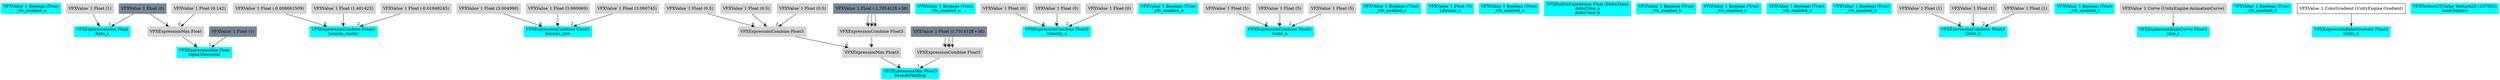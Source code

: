 digraph G {
node0 [shape="box" color="cyan" style="filled" label="VFXValue`1 Boolean (True)
_vfx_enabled_a"]
node1 [shape="box" color="cyan" style="filled" label="VFXExpressionMax Float
Rate_a"]
node2 [shape="box" color="lightgray" style="filled" label="VFXValue`1 Float (1)"]
node3 [shape="box" color="lightslategray" style="filled" label="VFXValue`1 Float (0)"]
node4 [shape="box" color="cyan" style="filled" label="VFXExpressionCombine Float3
bounds_center"]
node5 [shape="box" color="lightgray" style="filled" label="VFXValue`1 Float (-0.008661509)"]
node6 [shape="box" color="lightgray" style="filled" label="VFXValue`1 Float (1.401422)"]
node7 [shape="box" color="lightgray" style="filled" label="VFXValue`1 Float (-0.01848245)"]
node8 [shape="box" color="cyan" style="filled" label="VFXExpressionCombine Float3
bounds_size"]
node9 [shape="box" color="lightgray" style="filled" label="VFXValue`1 Float (3.004998)"]
node10 [shape="box" color="lightgray" style="filled" label="VFXValue`1 Float (3.960069)"]
node11 [shape="box" color="lightgray" style="filled" label="VFXValue`1 Float (3.060745)"]
node12 [shape="box" color="cyan" style="filled" label="VFXExpressionMin Float3
boundsPadding"]
node13 [shape="box" color="lightgray" style="filled" label="VFXExpressionMax Float3"]
node14 [shape="box" color="lightgray" style="filled" label="VFXExpressionCombine Float3"]
node15 [shape="box" color="lightgray" style="filled" label="VFXValue`1 Float (0.5)"]
node16 [shape="box" color="lightgray" style="filled" label="VFXValue`1 Float (0.5)"]
node17 [shape="box" color="lightgray" style="filled" label="VFXValue`1 Float (0.5)"]
node18 [shape="box" color="lightgray" style="filled" label="VFXExpressionCombine Float3"]
node19 [shape="box" color="lightslategray" style="filled" label="VFXValue`1 Float (-1.701412E+38)"]
node20 [shape="box" color="lightgray" style="filled" label="VFXExpressionCombine Float3"]
node21 [shape="box" color="lightslategray" style="filled" label="VFXValue`1 Float (1.701412E+38)"]
node22 [shape="box" color="cyan" style="filled" label="VFXValue`1 Boolean (True)
_vfx_enabled_a"]
node23 [shape="box" color="cyan" style="filled" label="VFXExpressionCombine Float3
Velocity_a"]
node24 [shape="box" color="lightgray" style="filled" label="VFXValue`1 Float (0)"]
node25 [shape="box" color="lightgray" style="filled" label="VFXValue`1 Float (0)"]
node26 [shape="box" color="lightgray" style="filled" label="VFXValue`1 Float (0)"]
node27 [shape="box" color="cyan" style="filled" label="VFXValue`1 Boolean (True)
_vfx_enabled_b"]
node28 [shape="box" color="cyan" style="filled" label="VFXExpressionCombine Float3
Scale_b"]
node29 [shape="box" color="lightgray" style="filled" label="VFXValue`1 Float (5)"]
node30 [shape="box" color="lightgray" style="filled" label="VFXValue`1 Float (5)"]
node31 [shape="box" color="lightgray" style="filled" label="VFXValue`1 Float (5)"]
node32 [shape="box" color="cyan" style="filled" label="VFXValue`1 Boolean (True)
_vfx_enabled_c"]
node33 [shape="box" color="cyan" style="filled" label="VFXValue`1 Float (3)
Lifetime_c"]
node34 [shape="box" color="cyan" style="filled" label="VFXValue`1 Boolean (True)
_vfx_enabled_a"]
node35 [shape="box" color="cyan" style="filled" label="VFXBuiltInExpression Float (DeltaTime)
deltaTime_a
deltaTime_b"]
node36 [shape="box" color="cyan" style="filled" label="VFXValue`1 Boolean (True)
_vfx_enabled_b"]
node37 [shape="box" color="cyan" style="filled" label="VFXValue`1 Boolean (True)
_vfx_enabled_c"]
node38 [shape="box" color="cyan" style="filled" label="VFXValue`1 Boolean (True)
_vfx_enabled_a"]
node39 [shape="box" color="cyan" style="filled" label="VFXValue`1 Boolean (True)
_vfx_enabled_b"]
node40 [shape="box" color="cyan" style="filled" label="VFXExpressionCombine Float3
Color_b"]
node41 [shape="box" color="lightgray" style="filled" label="VFXValue`1 Float (1)"]
node42 [shape="box" color="lightgray" style="filled" label="VFXValue`1 Float (1)"]
node43 [shape="box" color="lightgray" style="filled" label="VFXValue`1 Float (1)"]
node44 [shape="box" color="cyan" style="filled" label="VFXValue`1 Boolean (True)
_vfx_enabled_c"]
node45 [shape="box" color="cyan" style="filled" label="VFXExpressionBakeCurve Float4
Size_c"]
node46 [shape="box" color="lightgray" style="filled" label="VFXValue`1 Curve (UnityEngine.AnimationCurve)"]
node47 [shape="box" color="cyan" style="filled" label="VFXValue`1 Boolean (True)
_vfx_enabled_d"]
node48 [shape="box" color="cyan" style="filled" label="VFXExpressionBakeGradient Float3
Color_d"]
node49 [shape="box" label="VFXValue`1 ColorGradient (UnityEngine.Gradient)"]
node50 [shape="box" color="cyan" style="filled" label="VFXExpressionMin Float
alphaThreshold"]
node51 [shape="box" color="lightgray" style="filled" label="VFXExpressionMax Float"]
node52 [shape="box" color="lightgray" style="filled" label="VFXValue`1 Float (0.142)"]
node53 [shape="box" color="lightslategray" style="filled" label="VFXValue`1 Float (1)"]
node54 [shape="box" color="cyan" style="filled" label="VFXTexture2DValue Texture2D (127062)
mainTexture"]
node2 -> node1 [headlabel="0"]
node3 -> node1 [headlabel="1"]
node5 -> node4 [headlabel="0"]
node6 -> node4 [headlabel="1"]
node7 -> node4 [headlabel="2"]
node9 -> node8 [headlabel="0"]
node10 -> node8 [headlabel="1"]
node11 -> node8 [headlabel="2"]
node13 -> node12 [headlabel="0"]
node20 -> node12 [headlabel="1"]
node14 -> node13 [headlabel="0"]
node18 -> node13 [headlabel="1"]
node15 -> node14 [headlabel="0"]
node16 -> node14 [headlabel="1"]
node17 -> node14 [headlabel="2"]
node19 -> node18 [headlabel="0"]
node19 -> node18 [headlabel="1"]
node19 -> node18 [headlabel="2"]
node21 -> node20 [headlabel="0"]
node21 -> node20 [headlabel="1"]
node21 -> node20 [headlabel="2"]
node24 -> node23 [headlabel="0"]
node25 -> node23 [headlabel="1"]
node26 -> node23 [headlabel="2"]
node29 -> node28 [headlabel="0"]
node30 -> node28 [headlabel="1"]
node31 -> node28 [headlabel="2"]
node41 -> node40 [headlabel="0"]
node42 -> node40 [headlabel="1"]
node43 -> node40 [headlabel="2"]
node46 -> node45 
node49 -> node48 
node51 -> node50 [headlabel="0"]
node53 -> node50 [headlabel="1"]
node52 -> node51 [headlabel="0"]
node3 -> node51 [headlabel="1"]
}
